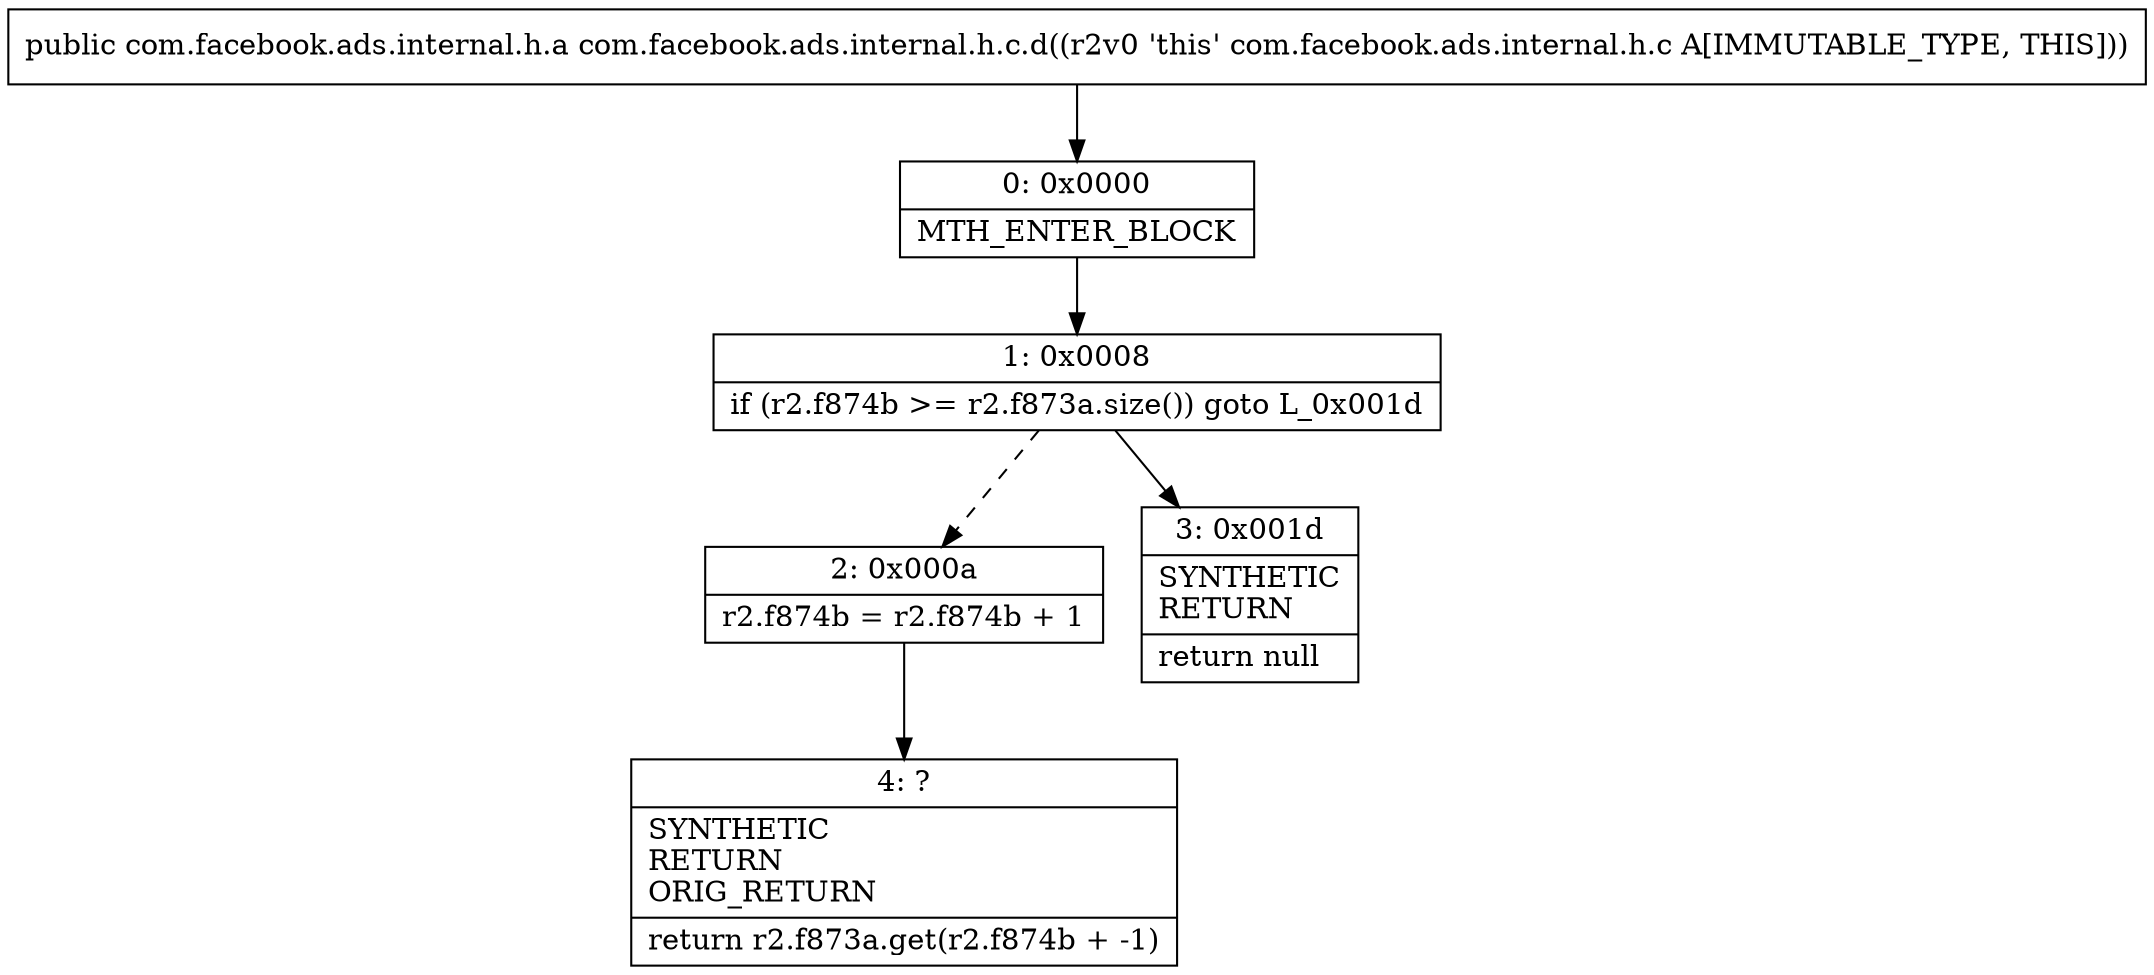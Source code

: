 digraph "CFG forcom.facebook.ads.internal.h.c.d()Lcom\/facebook\/ads\/internal\/h\/a;" {
Node_0 [shape=record,label="{0\:\ 0x0000|MTH_ENTER_BLOCK\l}"];
Node_1 [shape=record,label="{1\:\ 0x0008|if (r2.f874b \>= r2.f873a.size()) goto L_0x001d\l}"];
Node_2 [shape=record,label="{2\:\ 0x000a|r2.f874b = r2.f874b + 1\l}"];
Node_3 [shape=record,label="{3\:\ 0x001d|SYNTHETIC\lRETURN\l|return null\l}"];
Node_4 [shape=record,label="{4\:\ ?|SYNTHETIC\lRETURN\lORIG_RETURN\l|return r2.f873a.get(r2.f874b + \-1)\l}"];
MethodNode[shape=record,label="{public com.facebook.ads.internal.h.a com.facebook.ads.internal.h.c.d((r2v0 'this' com.facebook.ads.internal.h.c A[IMMUTABLE_TYPE, THIS])) }"];
MethodNode -> Node_0;
Node_0 -> Node_1;
Node_1 -> Node_2[style=dashed];
Node_1 -> Node_3;
Node_2 -> Node_4;
}

